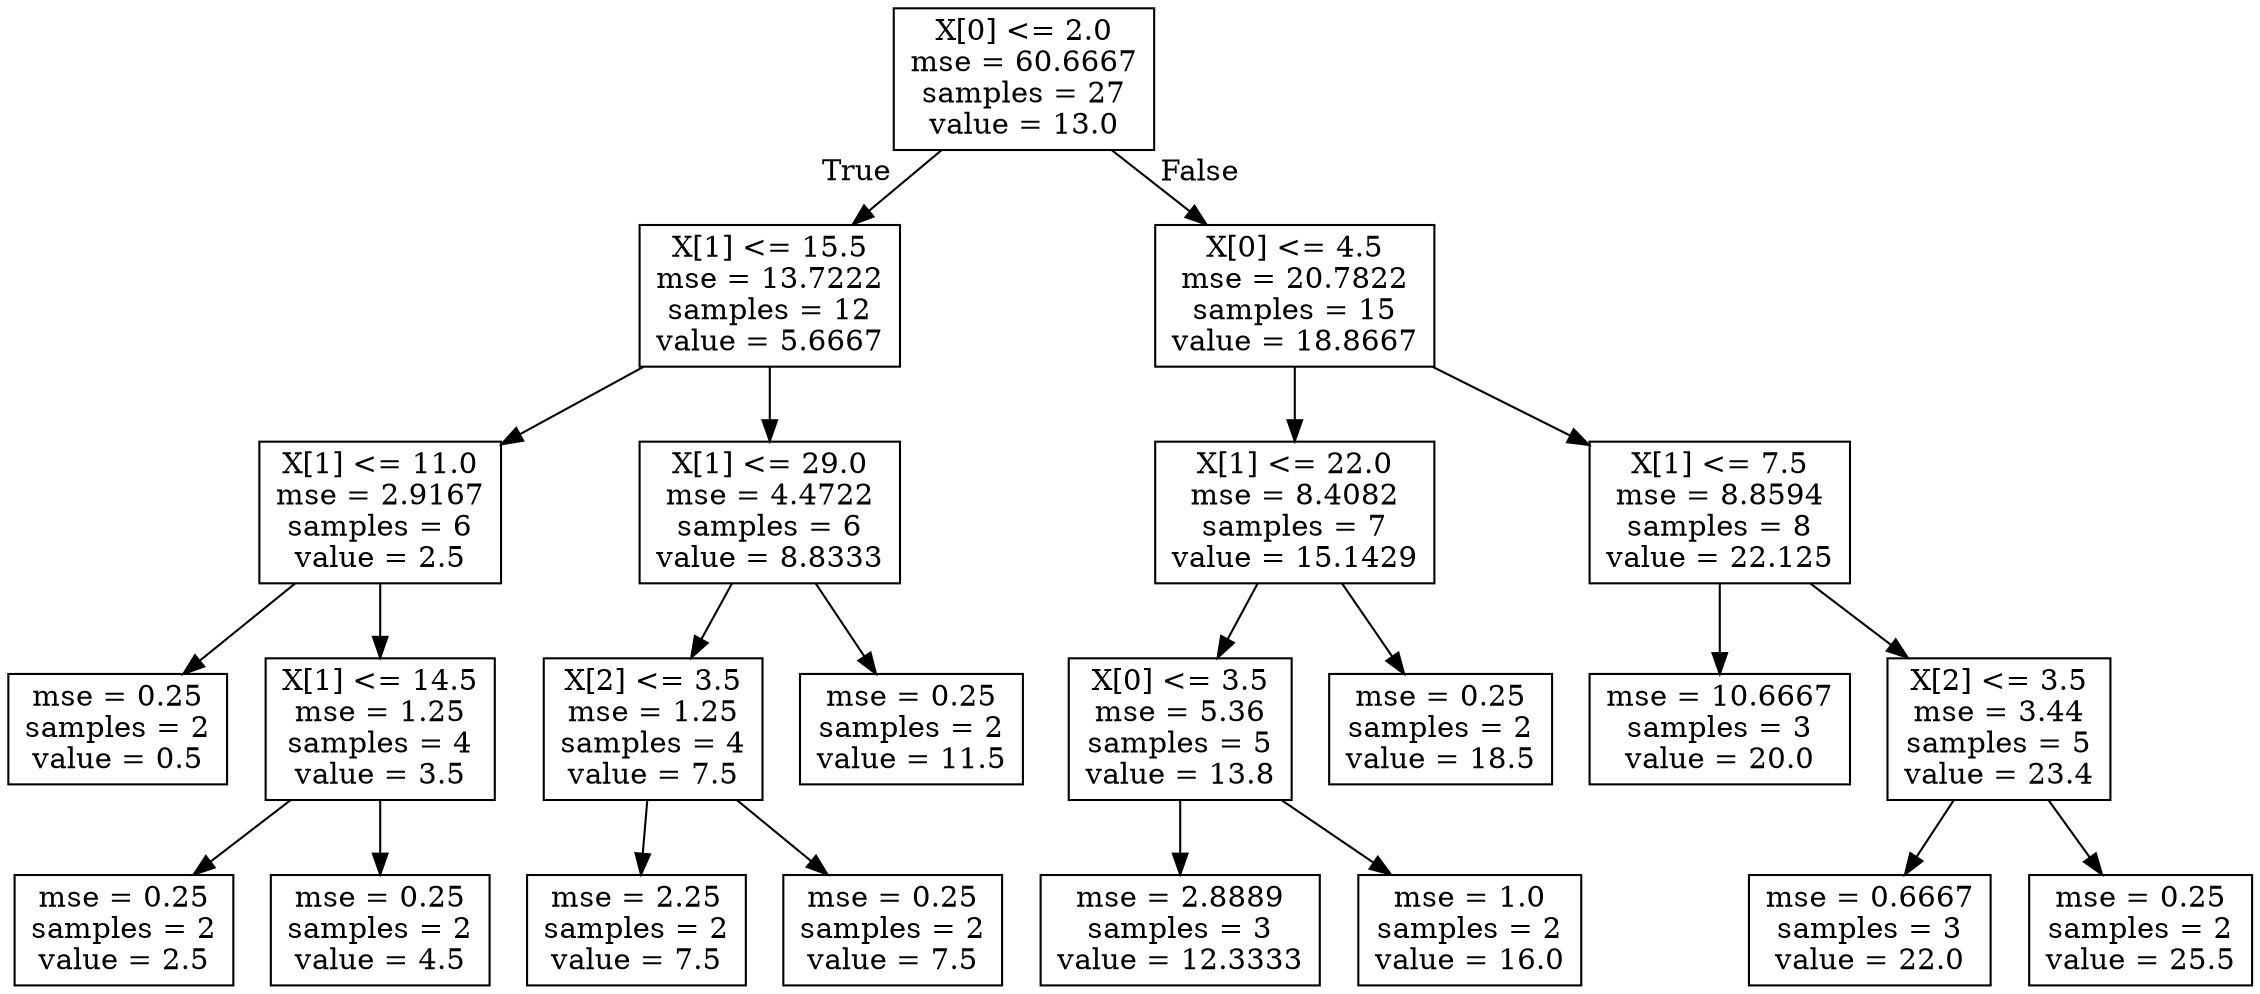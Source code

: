 digraph Tree {
node [shape=box] ;
0 [label="X[0] <= 2.0\nmse = 60.6667\nsamples = 27\nvalue = 13.0"] ;
1 [label="X[1] <= 15.5\nmse = 13.7222\nsamples = 12\nvalue = 5.6667"] ;
0 -> 1 [labeldistance=2.5, labelangle=45, headlabel="True"] ;
2 [label="X[1] <= 11.0\nmse = 2.9167\nsamples = 6\nvalue = 2.5"] ;
1 -> 2 ;
3 [label="mse = 0.25\nsamples = 2\nvalue = 0.5"] ;
2 -> 3 ;
4 [label="X[1] <= 14.5\nmse = 1.25\nsamples = 4\nvalue = 3.5"] ;
2 -> 4 ;
5 [label="mse = 0.25\nsamples = 2\nvalue = 2.5"] ;
4 -> 5 ;
6 [label="mse = 0.25\nsamples = 2\nvalue = 4.5"] ;
4 -> 6 ;
7 [label="X[1] <= 29.0\nmse = 4.4722\nsamples = 6\nvalue = 8.8333"] ;
1 -> 7 ;
8 [label="X[2] <= 3.5\nmse = 1.25\nsamples = 4\nvalue = 7.5"] ;
7 -> 8 ;
9 [label="mse = 2.25\nsamples = 2\nvalue = 7.5"] ;
8 -> 9 ;
10 [label="mse = 0.25\nsamples = 2\nvalue = 7.5"] ;
8 -> 10 ;
11 [label="mse = 0.25\nsamples = 2\nvalue = 11.5"] ;
7 -> 11 ;
12 [label="X[0] <= 4.5\nmse = 20.7822\nsamples = 15\nvalue = 18.8667"] ;
0 -> 12 [labeldistance=2.5, labelangle=-45, headlabel="False"] ;
13 [label="X[1] <= 22.0\nmse = 8.4082\nsamples = 7\nvalue = 15.1429"] ;
12 -> 13 ;
14 [label="X[0] <= 3.5\nmse = 5.36\nsamples = 5\nvalue = 13.8"] ;
13 -> 14 ;
15 [label="mse = 2.8889\nsamples = 3\nvalue = 12.3333"] ;
14 -> 15 ;
16 [label="mse = 1.0\nsamples = 2\nvalue = 16.0"] ;
14 -> 16 ;
17 [label="mse = 0.25\nsamples = 2\nvalue = 18.5"] ;
13 -> 17 ;
18 [label="X[1] <= 7.5\nmse = 8.8594\nsamples = 8\nvalue = 22.125"] ;
12 -> 18 ;
19 [label="mse = 10.6667\nsamples = 3\nvalue = 20.0"] ;
18 -> 19 ;
20 [label="X[2] <= 3.5\nmse = 3.44\nsamples = 5\nvalue = 23.4"] ;
18 -> 20 ;
21 [label="mse = 0.6667\nsamples = 3\nvalue = 22.0"] ;
20 -> 21 ;
22 [label="mse = 0.25\nsamples = 2\nvalue = 25.5"] ;
20 -> 22 ;
}